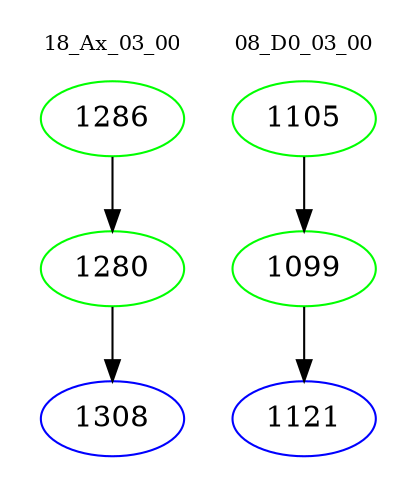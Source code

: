 digraph{
subgraph cluster_0 {
color = white
label = "18_Ax_03_00";
fontsize=10;
T0_1286 [label="1286", color="green"]
T0_1286 -> T0_1280 [color="black"]
T0_1280 [label="1280", color="green"]
T0_1280 -> T0_1308 [color="black"]
T0_1308 [label="1308", color="blue"]
}
subgraph cluster_1 {
color = white
label = "08_D0_03_00";
fontsize=10;
T1_1105 [label="1105", color="green"]
T1_1105 -> T1_1099 [color="black"]
T1_1099 [label="1099", color="green"]
T1_1099 -> T1_1121 [color="black"]
T1_1121 [label="1121", color="blue"]
}
}
